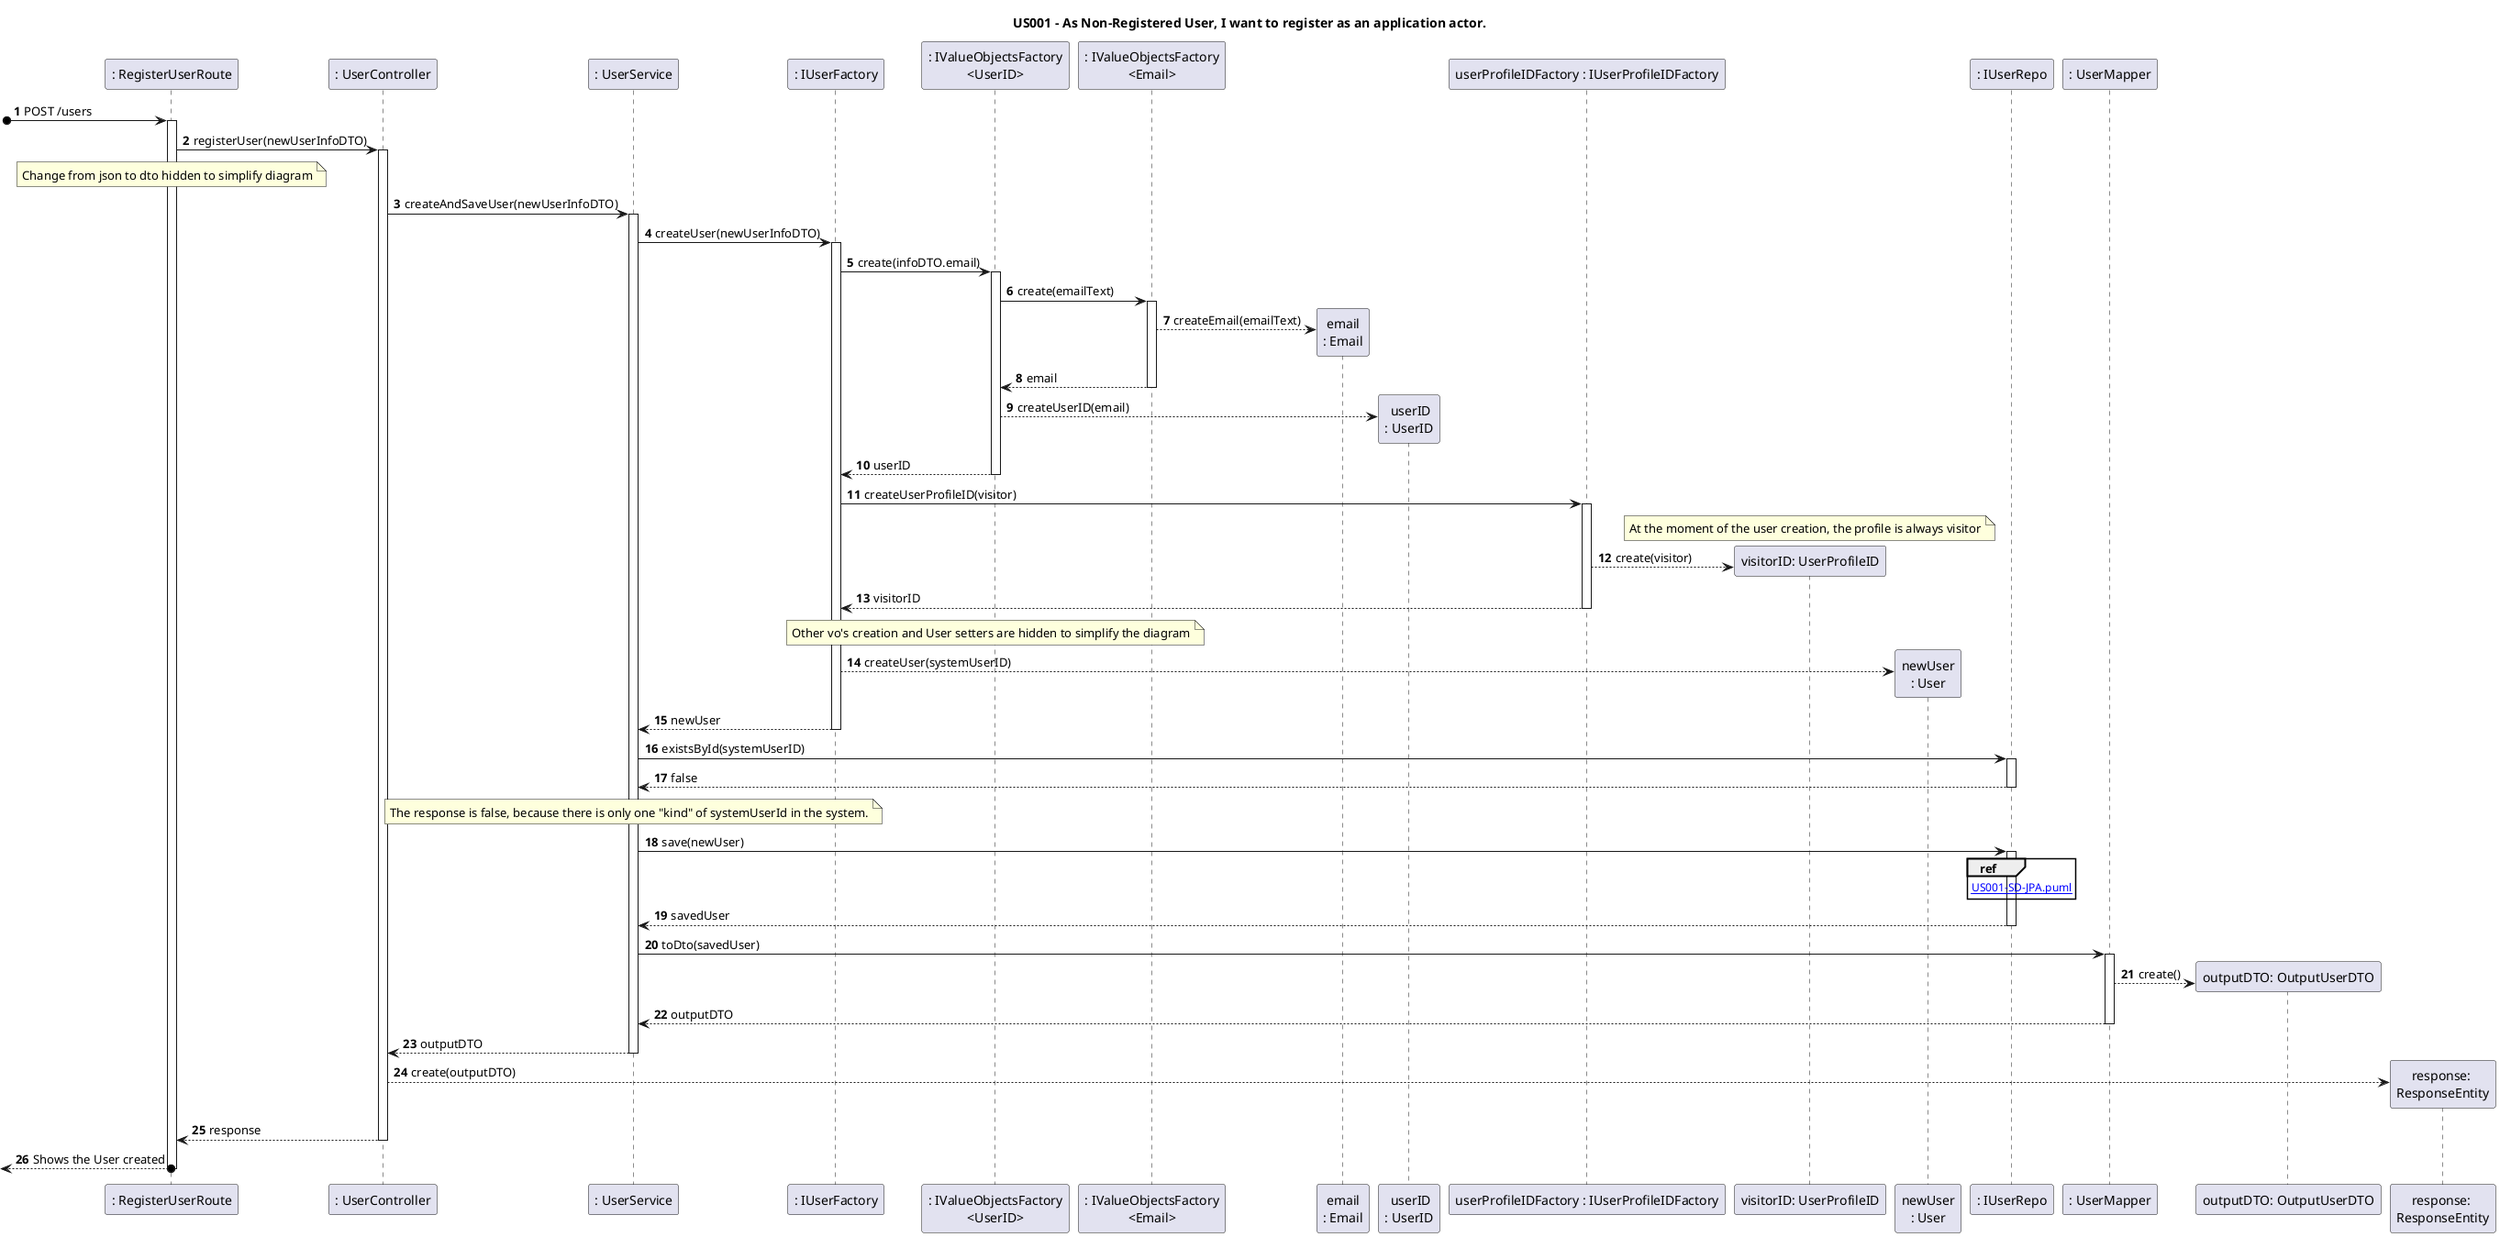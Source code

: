 @startuml
title US001 - As Non-Registered User, I want to register as an application actor.

autoactivate on
autonumber

participant ": RegisterUserRoute" as UI
participant ": UserController" as Ctrl
participant ": UserService" as Serv
participant ": IUserFactory" as Fact
participant ": IValueObjectsFactory\n<UserID>" as UserIDFact
participant ": IValueObjectsFactory\n<Email>" as emailFact
participant "email\n: Email" as email
participant " userID\n: UserID" as UserID
participant "userProfileIDFactory : IUserProfileIDFactory" as ProfileIDFact
participant "visitorID: UserProfileID" as VisitorID
participant "newUser\n: User" as User
participant ": IUserRepo" as Repo
participant ": UserMapper" as mapper
participant "outputDTO: OutputUserDTO" as OutDTO
participant "response: \nResponseEntity" as json


[o-> UI:  POST /users
UI->Ctrl: registerUser(newUserInfoDTO)
note over UI: Change from json to dto hidden to simplify diagram
Ctrl->Serv: createAndSaveUser(newUserInfoDTO)
Serv->Fact: createUser(newUserInfoDTO)
Fact->UserIDFact: create(infoDTO.email)
UserIDFact->emailFact: create(emailText)
emailFact-->email**: createEmail(emailText)
return email
UserIDFact-->UserID**: createUserID(email)
return userID
Fact->ProfileIDFact: createUserProfileID(visitor)
note over VisitorID: At the moment of the user creation, the profile is always visitor
ProfileIDFact --> VisitorID**: create(visitor)
return visitorID
note over UserIDFact: Other vo's creation and User setters are hidden to simplify the diagram
Fact-->User**: createUser(systemUserID)
return newUser
Serv -> Repo: existsById(systemUserID)
Repo --> Serv: false
note over Serv: The response is false, because there is only one "kind" of systemUserId in the system.
Serv->Repo: save(newUser)
ref over Repo: [[US001-SD-JPA.puml]]
Repo-->Serv: savedUser
Serv->mapper:toDto(savedUser)
mapper-->OutDTO**: create()
return outputDTO
return outputDTO
Ctrl --> json**: create(outputDTO)
return response
return Shows the User created
@enduml
